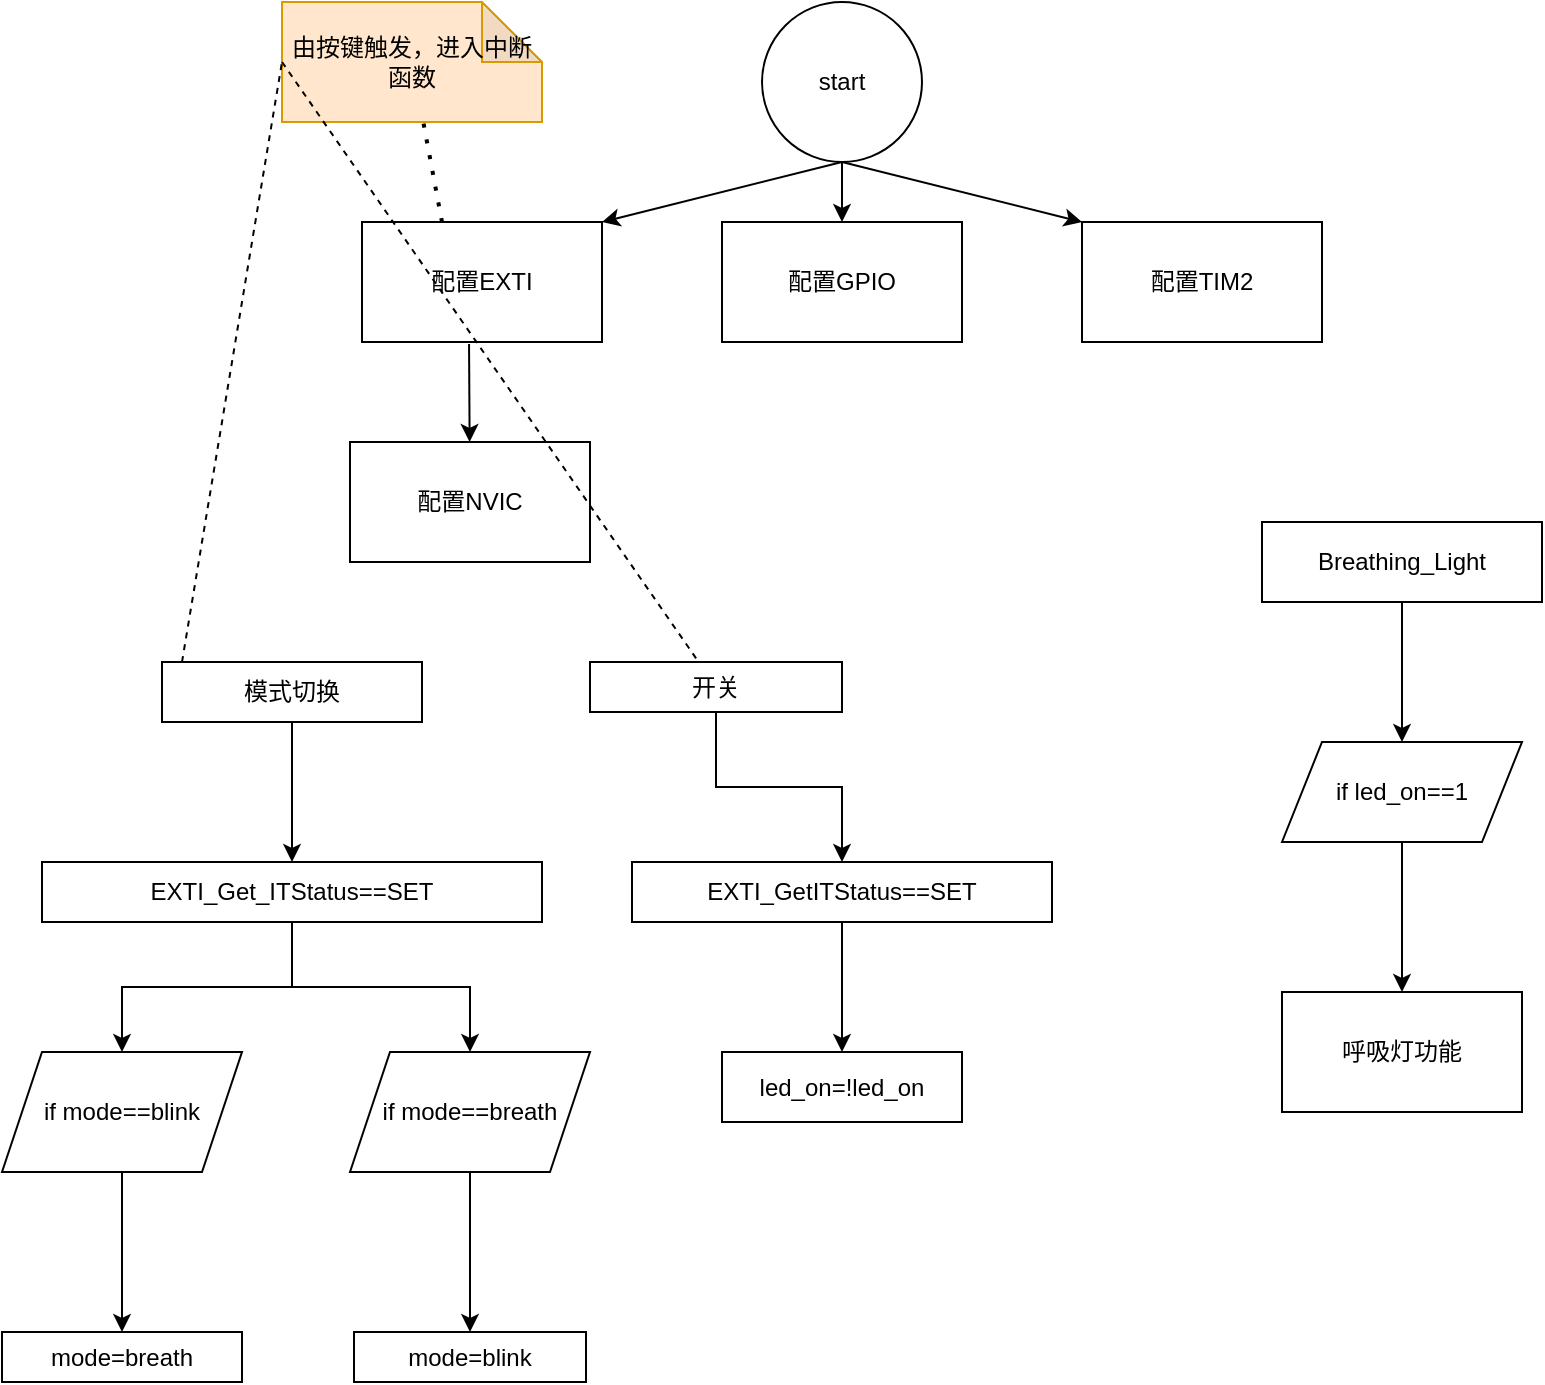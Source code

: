 <mxfile version="24.7.17">
  <diagram name="第 1 页" id="V7HJft7BI7uu420LYjHC">
    <mxGraphModel dx="1768" dy="704" grid="1" gridSize="10" guides="1" tooltips="1" connect="1" arrows="1" fold="1" page="1" pageScale="1" pageWidth="827" pageHeight="1169" math="0" shadow="0">
      <root>
        <mxCell id="0" />
        <mxCell id="1" parent="0" />
        <mxCell id="v_TsdnqqWNnHg_NhOuro-1" value="start" style="ellipse;whiteSpace=wrap;html=1;aspect=fixed;" parent="1" vertex="1">
          <mxGeometry x="320" y="50" width="80" height="80" as="geometry" />
        </mxCell>
        <mxCell id="v_TsdnqqWNnHg_NhOuro-2" value="" style="endArrow=classic;html=1;rounded=0;exitX=0.5;exitY=1;exitDx=0;exitDy=0;entryX=0.5;entryY=0;entryDx=0;entryDy=0;" parent="1" source="v_TsdnqqWNnHg_NhOuro-1" target="v_TsdnqqWNnHg_NhOuro-3" edge="1">
          <mxGeometry width="50" height="50" relative="1" as="geometry">
            <mxPoint x="350" y="190" as="sourcePoint" />
            <mxPoint x="360" y="170" as="targetPoint" />
            <Array as="points">
              <mxPoint x="360" y="150" />
            </Array>
          </mxGeometry>
        </mxCell>
        <mxCell id="v_TsdnqqWNnHg_NhOuro-3" value="配置GPIO" style="rounded=0;whiteSpace=wrap;html=1;" parent="1" vertex="1">
          <mxGeometry x="300" y="160" width="120" height="60" as="geometry" />
        </mxCell>
        <mxCell id="v_TsdnqqWNnHg_NhOuro-4" value="" style="endArrow=classic;html=1;rounded=0;exitX=0.5;exitY=1;exitDx=0;exitDy=0;" parent="1" source="v_TsdnqqWNnHg_NhOuro-1" edge="1">
          <mxGeometry width="50" height="50" relative="1" as="geometry">
            <mxPoint x="389" y="150" as="sourcePoint" />
            <mxPoint x="480" y="160" as="targetPoint" />
          </mxGeometry>
        </mxCell>
        <mxCell id="v_TsdnqqWNnHg_NhOuro-5" value="配置TIM2" style="rounded=0;whiteSpace=wrap;html=1;" parent="1" vertex="1">
          <mxGeometry x="480" y="160" width="120" height="60" as="geometry" />
        </mxCell>
        <mxCell id="v_TsdnqqWNnHg_NhOuro-6" value="" style="endArrow=classic;html=1;rounded=0;" parent="1" edge="1">
          <mxGeometry width="50" height="50" relative="1" as="geometry">
            <mxPoint x="360" y="130" as="sourcePoint" />
            <mxPoint x="240" y="160" as="targetPoint" />
          </mxGeometry>
        </mxCell>
        <mxCell id="v_TsdnqqWNnHg_NhOuro-7" value="配置EXTI" style="rounded=0;whiteSpace=wrap;html=1;" parent="1" vertex="1">
          <mxGeometry x="120" y="160" width="120" height="60" as="geometry" />
        </mxCell>
        <mxCell id="v_TsdnqqWNnHg_NhOuro-8" value="" style="endArrow=classic;html=1;rounded=0;exitX=0.446;exitY=1.017;exitDx=0;exitDy=0;exitPerimeter=0;" parent="1" source="v_TsdnqqWNnHg_NhOuro-7" target="v_TsdnqqWNnHg_NhOuro-9" edge="1">
          <mxGeometry width="50" height="50" relative="1" as="geometry">
            <mxPoint x="390" y="400" as="sourcePoint" />
            <mxPoint x="174" y="280" as="targetPoint" />
          </mxGeometry>
        </mxCell>
        <mxCell id="v_TsdnqqWNnHg_NhOuro-9" value="配置NVIC" style="rounded=0;whiteSpace=wrap;html=1;" parent="1" vertex="1">
          <mxGeometry x="114" y="270" width="120" height="60" as="geometry" />
        </mxCell>
        <mxCell id="v_TsdnqqWNnHg_NhOuro-10" value="" style="endArrow=none;dashed=1;html=1;dashPattern=1 3;strokeWidth=2;rounded=0;" parent="1" target="v_TsdnqqWNnHg_NhOuro-11" edge="1">
          <mxGeometry width="50" height="50" relative="1" as="geometry">
            <mxPoint x="160" y="160" as="sourcePoint" />
            <mxPoint x="140" y="120" as="targetPoint" />
          </mxGeometry>
        </mxCell>
        <mxCell id="v_TsdnqqWNnHg_NhOuro-11" value="由按键触发，进入中断函数" style="shape=note;whiteSpace=wrap;html=1;backgroundOutline=1;darkOpacity=0.05;fillColor=#ffe6cc;strokeColor=#d79b00;" parent="1" vertex="1">
          <mxGeometry x="80" y="50" width="130" height="60" as="geometry" />
        </mxCell>
        <mxCell id="v_TsdnqqWNnHg_NhOuro-14" value="模式切换" style="rounded=0;whiteSpace=wrap;html=1;" parent="1" vertex="1">
          <mxGeometry x="20" y="380" width="130" height="30" as="geometry" />
        </mxCell>
        <mxCell id="v_TsdnqqWNnHg_NhOuro-15" value="" style="endArrow=none;dashed=1;html=1;rounded=0;entryX=0;entryY=0.5;entryDx=0;entryDy=0;entryPerimeter=0;" parent="1" target="v_TsdnqqWNnHg_NhOuro-11" edge="1">
          <mxGeometry width="50" height="50" relative="1" as="geometry">
            <mxPoint x="30" y="380" as="sourcePoint" />
            <mxPoint x="80" y="330" as="targetPoint" />
          </mxGeometry>
        </mxCell>
        <mxCell id="v_TsdnqqWNnHg_NhOuro-16" value="" style="endArrow=classic;html=1;rounded=0;exitX=0.5;exitY=1;exitDx=0;exitDy=0;" parent="1" source="v_TsdnqqWNnHg_NhOuro-14" edge="1">
          <mxGeometry width="50" height="50" relative="1" as="geometry">
            <mxPoint x="80" y="490" as="sourcePoint" />
            <mxPoint x="85" y="480" as="targetPoint" />
          </mxGeometry>
        </mxCell>
        <mxCell id="v_TsdnqqWNnHg_NhOuro-23" value="" style="edgeStyle=orthogonalEdgeStyle;rounded=0;orthogonalLoop=1;jettySize=auto;html=1;fontFamily=Helvetica;fontSize=12;fontColor=default;" parent="1" source="v_TsdnqqWNnHg_NhOuro-17" target="v_TsdnqqWNnHg_NhOuro-22" edge="1">
          <mxGeometry relative="1" as="geometry" />
        </mxCell>
        <mxCell id="v_TsdnqqWNnHg_NhOuro-28" value="" style="edgeStyle=orthogonalEdgeStyle;rounded=0;orthogonalLoop=1;jettySize=auto;html=1;fontFamily=Helvetica;fontSize=12;fontColor=default;" parent="1" source="v_TsdnqqWNnHg_NhOuro-17" target="v_TsdnqqWNnHg_NhOuro-27" edge="1">
          <mxGeometry relative="1" as="geometry" />
        </mxCell>
        <mxCell id="v_TsdnqqWNnHg_NhOuro-17" value="EXTI_Get_ITStatus==SET" style="rounded=0;whiteSpace=wrap;html=1;" parent="1" vertex="1">
          <mxGeometry x="-40" y="480" width="250" height="30" as="geometry" />
        </mxCell>
        <mxCell id="v_TsdnqqWNnHg_NhOuro-25" value="" style="edgeStyle=orthogonalEdgeStyle;rounded=0;orthogonalLoop=1;jettySize=auto;html=1;fontFamily=Helvetica;fontSize=12;fontColor=default;" parent="1" source="v_TsdnqqWNnHg_NhOuro-22" target="v_TsdnqqWNnHg_NhOuro-24" edge="1">
          <mxGeometry relative="1" as="geometry" />
        </mxCell>
        <mxCell id="v_TsdnqqWNnHg_NhOuro-22" value="if mode==blink" style="shape=parallelogram;perimeter=parallelogramPerimeter;whiteSpace=wrap;html=1;fixedSize=1;rounded=0;" parent="1" vertex="1">
          <mxGeometry x="-60" y="575" width="120" height="60" as="geometry" />
        </mxCell>
        <mxCell id="v_TsdnqqWNnHg_NhOuro-24" value="mode=breath" style="whiteSpace=wrap;html=1;rounded=0;" parent="1" vertex="1">
          <mxGeometry x="-60" y="715" width="120" height="25" as="geometry" />
        </mxCell>
        <mxCell id="v_TsdnqqWNnHg_NhOuro-30" value="" style="edgeStyle=orthogonalEdgeStyle;rounded=0;orthogonalLoop=1;jettySize=auto;html=1;fontFamily=Helvetica;fontSize=12;fontColor=default;" parent="1" source="v_TsdnqqWNnHg_NhOuro-27" target="v_TsdnqqWNnHg_NhOuro-29" edge="1">
          <mxGeometry relative="1" as="geometry" />
        </mxCell>
        <mxCell id="v_TsdnqqWNnHg_NhOuro-27" value="if mode==breath" style="shape=parallelogram;perimeter=parallelogramPerimeter;whiteSpace=wrap;html=1;fixedSize=1;rounded=0;" parent="1" vertex="1">
          <mxGeometry x="114" y="575" width="120" height="60" as="geometry" />
        </mxCell>
        <mxCell id="v_TsdnqqWNnHg_NhOuro-29" value="mode=blink" style="whiteSpace=wrap;html=1;rounded=0;" parent="1" vertex="1">
          <mxGeometry x="116" y="715" width="116" height="25" as="geometry" />
        </mxCell>
        <mxCell id="v_TsdnqqWNnHg_NhOuro-31" value="" style="endArrow=none;dashed=1;html=1;rounded=0;fontFamily=Helvetica;fontSize=12;fontColor=default;exitX=0;exitY=0.5;exitDx=0;exitDy=0;exitPerimeter=0;" parent="1" source="v_TsdnqqWNnHg_NhOuro-11" target="v_TsdnqqWNnHg_NhOuro-32" edge="1">
          <mxGeometry width="50" height="50" relative="1" as="geometry">
            <mxPoint x="320" y="430" as="sourcePoint" />
            <mxPoint x="260" y="380" as="targetPoint" />
          </mxGeometry>
        </mxCell>
        <mxCell id="v_TsdnqqWNnHg_NhOuro-34" value="" style="edgeStyle=orthogonalEdgeStyle;rounded=0;orthogonalLoop=1;jettySize=auto;html=1;fontFamily=Helvetica;fontSize=12;fontColor=default;" parent="1" source="v_TsdnqqWNnHg_NhOuro-32" target="v_TsdnqqWNnHg_NhOuro-33" edge="1">
          <mxGeometry relative="1" as="geometry" />
        </mxCell>
        <mxCell id="v_TsdnqqWNnHg_NhOuro-32" value="开关" style="rounded=0;whiteSpace=wrap;html=1;strokeColor=default;align=center;verticalAlign=middle;fontFamily=Helvetica;fontSize=12;fontColor=default;fillColor=default;" parent="1" vertex="1">
          <mxGeometry x="234" y="380" width="126" height="25" as="geometry" />
        </mxCell>
        <mxCell id="v_TsdnqqWNnHg_NhOuro-39" value="" style="edgeStyle=orthogonalEdgeStyle;rounded=0;orthogonalLoop=1;jettySize=auto;html=1;fontFamily=Helvetica;fontSize=12;fontColor=default;" parent="1" source="v_TsdnqqWNnHg_NhOuro-33" target="v_TsdnqqWNnHg_NhOuro-38" edge="1">
          <mxGeometry relative="1" as="geometry" />
        </mxCell>
        <mxCell id="v_TsdnqqWNnHg_NhOuro-33" value="EXTI_GetITStatus==SET" style="whiteSpace=wrap;html=1;rounded=0;" parent="1" vertex="1">
          <mxGeometry x="255" y="480" width="210" height="30" as="geometry" />
        </mxCell>
        <mxCell id="v_TsdnqqWNnHg_NhOuro-38" value="led_on=!led_on" style="rounded=0;whiteSpace=wrap;html=1;" parent="1" vertex="1">
          <mxGeometry x="300" y="575" width="120" height="35" as="geometry" />
        </mxCell>
        <mxCell id="v_TsdnqqWNnHg_NhOuro-42" value="" style="edgeStyle=orthogonalEdgeStyle;rounded=0;orthogonalLoop=1;jettySize=auto;html=1;fontFamily=Helvetica;fontSize=12;fontColor=default;" parent="1" source="v_TsdnqqWNnHg_NhOuro-40" target="v_TsdnqqWNnHg_NhOuro-41" edge="1">
          <mxGeometry relative="1" as="geometry" />
        </mxCell>
        <mxCell id="v_TsdnqqWNnHg_NhOuro-40" value="Breathing_Light" style="rounded=0;whiteSpace=wrap;html=1;strokeColor=default;align=center;verticalAlign=middle;fontFamily=Helvetica;fontSize=12;fontColor=default;fillColor=default;" parent="1" vertex="1">
          <mxGeometry x="570" y="310" width="140" height="40" as="geometry" />
        </mxCell>
        <mxCell id="v_TsdnqqWNnHg_NhOuro-44" value="" style="edgeStyle=orthogonalEdgeStyle;rounded=0;orthogonalLoop=1;jettySize=auto;html=1;fontFamily=Helvetica;fontSize=12;fontColor=default;" parent="1" source="v_TsdnqqWNnHg_NhOuro-41" target="v_TsdnqqWNnHg_NhOuro-43" edge="1">
          <mxGeometry relative="1" as="geometry" />
        </mxCell>
        <mxCell id="v_TsdnqqWNnHg_NhOuro-41" value="if led_on==1" style="shape=parallelogram;perimeter=parallelogramPerimeter;whiteSpace=wrap;html=1;fixedSize=1;rounded=0;" parent="1" vertex="1">
          <mxGeometry x="580" y="420" width="120" height="50" as="geometry" />
        </mxCell>
        <mxCell id="v_TsdnqqWNnHg_NhOuro-43" value="呼吸灯功能" style="rounded=0;whiteSpace=wrap;html=1;" parent="1" vertex="1">
          <mxGeometry x="580" y="545" width="120" height="60" as="geometry" />
        </mxCell>
      </root>
    </mxGraphModel>
  </diagram>
</mxfile>
